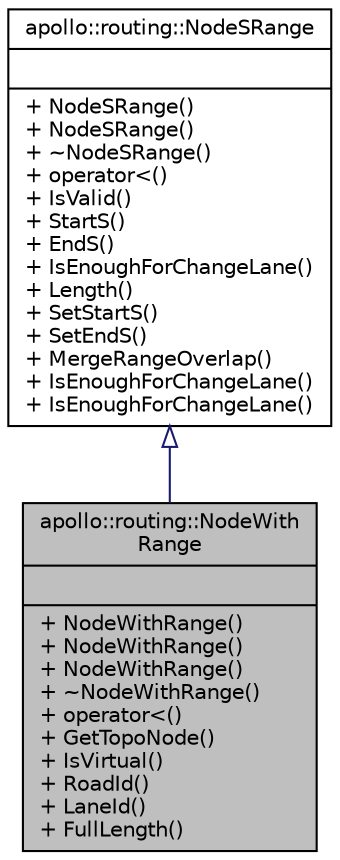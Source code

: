 digraph "apollo::routing::NodeWithRange"
{
  edge [fontname="Helvetica",fontsize="10",labelfontname="Helvetica",labelfontsize="10"];
  node [fontname="Helvetica",fontsize="10",shape=record];
  Node1 [label="{apollo::routing::NodeWith\lRange\n||+ NodeWithRange()\l+ NodeWithRange()\l+ NodeWithRange()\l+ ~NodeWithRange()\l+ operator\<()\l+ GetTopoNode()\l+ IsVirtual()\l+ RoadId()\l+ LaneId()\l+ FullLength()\l}",height=0.2,width=0.4,color="black", fillcolor="grey75", style="filled" fontcolor="black"];
  Node2 -> Node1 [dir="back",color="midnightblue",fontsize="10",style="solid",arrowtail="onormal",fontname="Helvetica"];
  Node2 [label="{apollo::routing::NodeSRange\n||+ NodeSRange()\l+ NodeSRange()\l+ ~NodeSRange()\l+ operator\<()\l+ IsValid()\l+ StartS()\l+ EndS()\l+ IsEnoughForChangeLane()\l+ Length()\l+ SetStartS()\l+ SetEndS()\l+ MergeRangeOverlap()\l+ IsEnoughForChangeLane()\l+ IsEnoughForChangeLane()\l}",height=0.2,width=0.4,color="black", fillcolor="white", style="filled",URL="$classapollo_1_1routing_1_1NodeSRange.html"];
}
